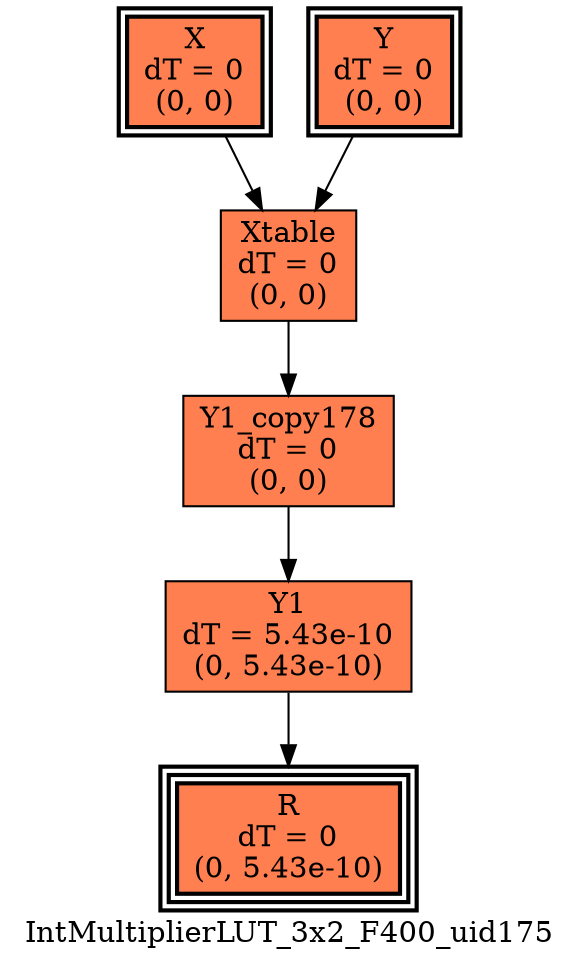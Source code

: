 digraph IntMultiplierLUT_3x2_F400_uid175
{
	//graph drawing options
	label=IntMultiplierLUT_3x2_F400_uid175;
	labelloc=bottom;
	labeljust=right;
	ratio=auto;
	nodesep=0.25;
	ranksep=0.5;

	//input/output signals of operator IntMultiplierLUT_3x2_F400_uid175
	X__IntMultiplierLUT_3x2_F400_uid175 [ label="X\ndT = 0\n(0, 0)", shape=box, color=black, style="bold, filled", fillcolor=coral, peripheries=2 ];
	Y__IntMultiplierLUT_3x2_F400_uid175 [ label="Y\ndT = 0\n(0, 0)", shape=box, color=black, style="bold, filled", fillcolor=coral, peripheries=2 ];
	R__IntMultiplierLUT_3x2_F400_uid175 [ label="R\ndT = 0\n(0, 5.43e-10)", shape=box, color=black, style="bold, filled", fillcolor=coral, peripheries=3 ];
	{rank=same X__IntMultiplierLUT_3x2_F400_uid175, Y__IntMultiplierLUT_3x2_F400_uid175};
	{rank=same R__IntMultiplierLUT_3x2_F400_uid175};
	//internal signals of operator IntMultiplierLUT_3x2_F400_uid175
	Xtable__IntMultiplierLUT_3x2_F400_uid175 [ label="Xtable\ndT = 0\n(0, 0)", shape=box, color=black, style=filled, fillcolor=coral, peripheries=1 ];
	Y1__IntMultiplierLUT_3x2_F400_uid175 [ label="Y1\ndT = 5.43e-10\n(0, 5.43e-10)", shape=box, color=black, style=filled, fillcolor=coral, peripheries=1 ];
	Y1_copy178__IntMultiplierLUT_3x2_F400_uid175 [ label="Y1_copy178\ndT = 0\n(0, 0)", shape=box, color=black, style=filled, fillcolor=coral, peripheries=1 ];

	//subcomponents of operator IntMultiplierLUT_3x2_F400_uid175

	//input and internal signal connections of operator IntMultiplierLUT_3x2_F400_uid175
	X__IntMultiplierLUT_3x2_F400_uid175 -> Xtable__IntMultiplierLUT_3x2_F400_uid175 [ arrowhead=normal, arrowsize=1.0, arrowtail=normal, color=black, dir=forward  ];
	Y__IntMultiplierLUT_3x2_F400_uid175 -> Xtable__IntMultiplierLUT_3x2_F400_uid175 [ arrowhead=normal, arrowsize=1.0, arrowtail=normal, color=black, dir=forward  ];
	Xtable__IntMultiplierLUT_3x2_F400_uid175 -> Y1_copy178__IntMultiplierLUT_3x2_F400_uid175 [ arrowhead=normal, arrowsize=1.0, arrowtail=normal, color=black, dir=forward  ];
	Y1__IntMultiplierLUT_3x2_F400_uid175 -> R__IntMultiplierLUT_3x2_F400_uid175 [ arrowhead=normal, arrowsize=1.0, arrowtail=normal, color=black, dir=forward  ];
	Y1_copy178__IntMultiplierLUT_3x2_F400_uid175 -> Y1__IntMultiplierLUT_3x2_F400_uid175 [ arrowhead=normal, arrowsize=1.0, arrowtail=normal, color=black, dir=forward  ];
}

